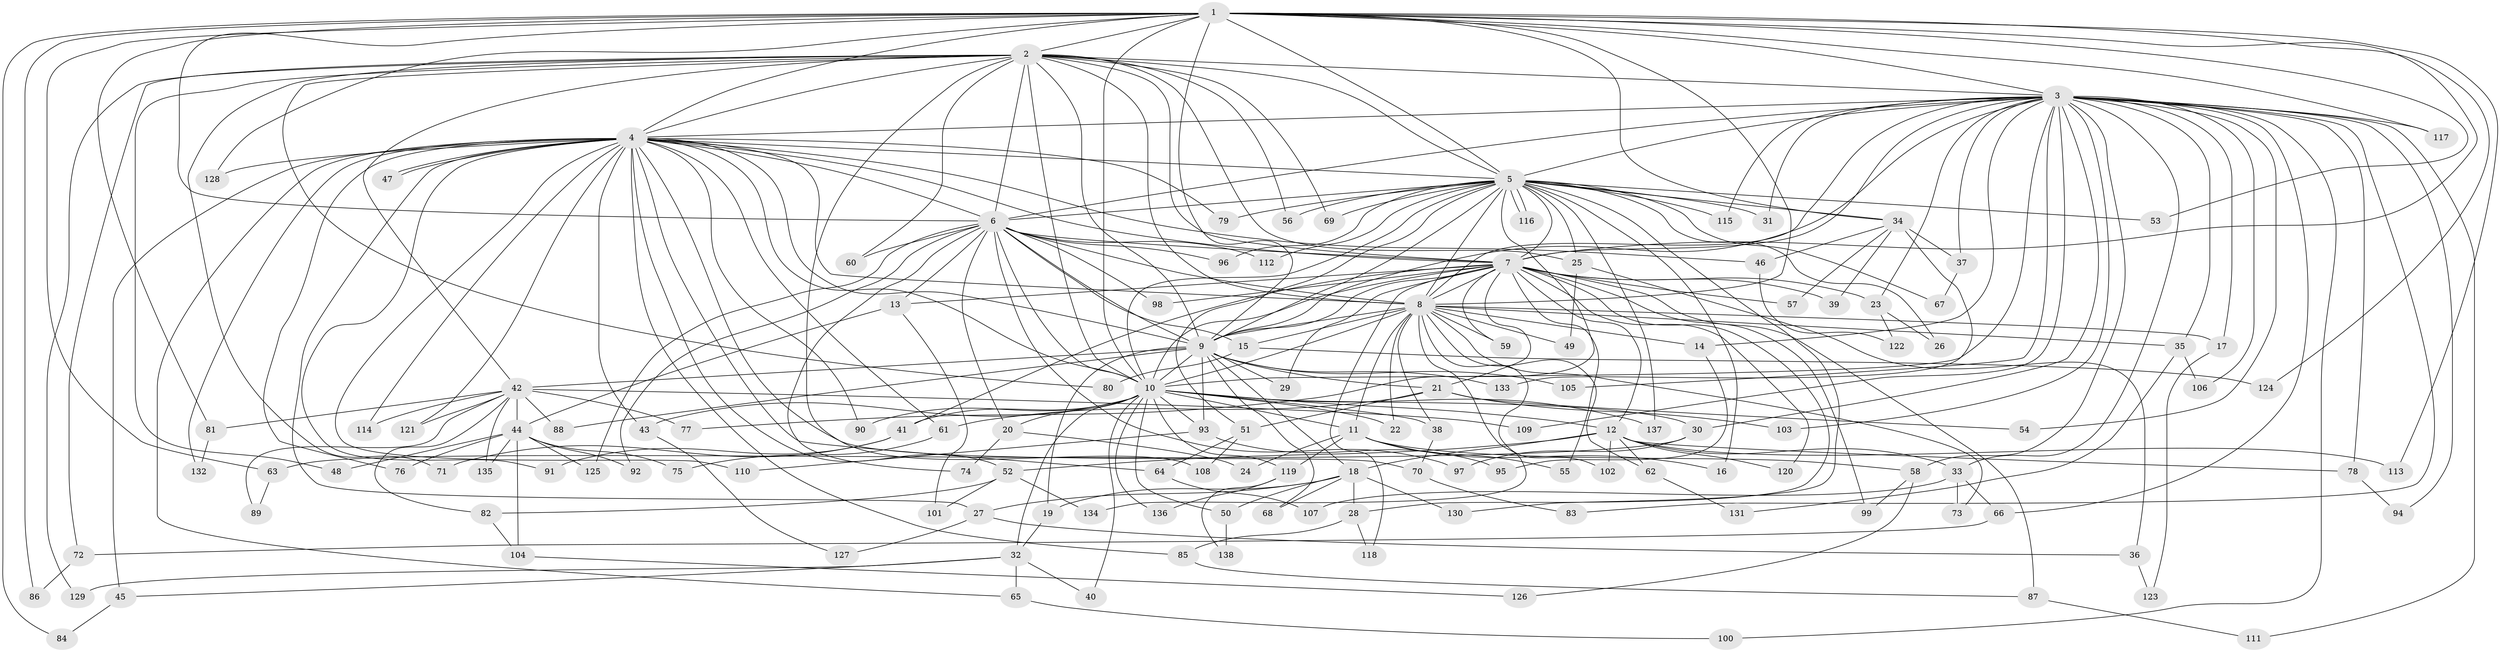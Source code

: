 // coarse degree distribution, {16: 0.024390243902439025, 33: 0.012195121951219513, 27: 0.012195121951219513, 19: 0.012195121951219513, 15: 0.012195121951219513, 21: 0.012195121951219513, 20: 0.024390243902439025, 7: 0.024390243902439025, 12: 0.012195121951219513, 4: 0.14634146341463414, 3: 0.1951219512195122, 2: 0.4634146341463415, 8: 0.012195121951219513, 6: 0.024390243902439025, 5: 0.012195121951219513}
// Generated by graph-tools (version 1.1) at 2025/17/03/04/25 18:17:37]
// undirected, 138 vertices, 301 edges
graph export_dot {
graph [start="1"]
  node [color=gray90,style=filled];
  1;
  2;
  3;
  4;
  5;
  6;
  7;
  8;
  9;
  10;
  11;
  12;
  13;
  14;
  15;
  16;
  17;
  18;
  19;
  20;
  21;
  22;
  23;
  24;
  25;
  26;
  27;
  28;
  29;
  30;
  31;
  32;
  33;
  34;
  35;
  36;
  37;
  38;
  39;
  40;
  41;
  42;
  43;
  44;
  45;
  46;
  47;
  48;
  49;
  50;
  51;
  52;
  53;
  54;
  55;
  56;
  57;
  58;
  59;
  60;
  61;
  62;
  63;
  64;
  65;
  66;
  67;
  68;
  69;
  70;
  71;
  72;
  73;
  74;
  75;
  76;
  77;
  78;
  79;
  80;
  81;
  82;
  83;
  84;
  85;
  86;
  87;
  88;
  89;
  90;
  91;
  92;
  93;
  94;
  95;
  96;
  97;
  98;
  99;
  100;
  101;
  102;
  103;
  104;
  105;
  106;
  107;
  108;
  109;
  110;
  111;
  112;
  113;
  114;
  115;
  116;
  117;
  118;
  119;
  120;
  121;
  122;
  123;
  124;
  125;
  126;
  127;
  128;
  129;
  130;
  131;
  132;
  133;
  134;
  135;
  136;
  137;
  138;
  1 -- 2;
  1 -- 3;
  1 -- 4;
  1 -- 5;
  1 -- 6;
  1 -- 7;
  1 -- 8;
  1 -- 9;
  1 -- 10;
  1 -- 34;
  1 -- 53;
  1 -- 63;
  1 -- 81;
  1 -- 84;
  1 -- 86;
  1 -- 113;
  1 -- 117;
  1 -- 124;
  1 -- 128;
  2 -- 3;
  2 -- 4;
  2 -- 5;
  2 -- 6;
  2 -- 7;
  2 -- 8;
  2 -- 9;
  2 -- 10;
  2 -- 25;
  2 -- 42;
  2 -- 48;
  2 -- 56;
  2 -- 60;
  2 -- 69;
  2 -- 71;
  2 -- 72;
  2 -- 80;
  2 -- 108;
  2 -- 129;
  3 -- 4;
  3 -- 5;
  3 -- 6;
  3 -- 7;
  3 -- 8;
  3 -- 9;
  3 -- 10;
  3 -- 14;
  3 -- 17;
  3 -- 23;
  3 -- 30;
  3 -- 31;
  3 -- 33;
  3 -- 35;
  3 -- 37;
  3 -- 54;
  3 -- 58;
  3 -- 66;
  3 -- 78;
  3 -- 83;
  3 -- 94;
  3 -- 100;
  3 -- 103;
  3 -- 105;
  3 -- 106;
  3 -- 109;
  3 -- 111;
  3 -- 115;
  3 -- 117;
  4 -- 5;
  4 -- 6;
  4 -- 7;
  4 -- 8;
  4 -- 9;
  4 -- 10;
  4 -- 27;
  4 -- 43;
  4 -- 45;
  4 -- 46;
  4 -- 47;
  4 -- 47;
  4 -- 52;
  4 -- 61;
  4 -- 64;
  4 -- 65;
  4 -- 70;
  4 -- 76;
  4 -- 79;
  4 -- 85;
  4 -- 90;
  4 -- 91;
  4 -- 110;
  4 -- 114;
  4 -- 121;
  4 -- 128;
  4 -- 132;
  5 -- 6;
  5 -- 7;
  5 -- 8;
  5 -- 9;
  5 -- 10;
  5 -- 16;
  5 -- 25;
  5 -- 26;
  5 -- 31;
  5 -- 34;
  5 -- 51;
  5 -- 53;
  5 -- 56;
  5 -- 67;
  5 -- 69;
  5 -- 77;
  5 -- 79;
  5 -- 96;
  5 -- 112;
  5 -- 115;
  5 -- 116;
  5 -- 116;
  5 -- 130;
  5 -- 137;
  6 -- 7;
  6 -- 8;
  6 -- 9;
  6 -- 10;
  6 -- 13;
  6 -- 15;
  6 -- 20;
  6 -- 60;
  6 -- 74;
  6 -- 92;
  6 -- 96;
  6 -- 97;
  6 -- 98;
  6 -- 112;
  6 -- 125;
  7 -- 8;
  7 -- 9;
  7 -- 10;
  7 -- 12;
  7 -- 13;
  7 -- 21;
  7 -- 23;
  7 -- 28;
  7 -- 29;
  7 -- 39;
  7 -- 41;
  7 -- 55;
  7 -- 57;
  7 -- 59;
  7 -- 87;
  7 -- 98;
  7 -- 99;
  7 -- 118;
  7 -- 120;
  8 -- 9;
  8 -- 10;
  8 -- 11;
  8 -- 14;
  8 -- 15;
  8 -- 17;
  8 -- 22;
  8 -- 35;
  8 -- 38;
  8 -- 49;
  8 -- 59;
  8 -- 62;
  8 -- 73;
  8 -- 102;
  8 -- 134;
  9 -- 10;
  9 -- 18;
  9 -- 19;
  9 -- 21;
  9 -- 29;
  9 -- 42;
  9 -- 68;
  9 -- 88;
  9 -- 93;
  9 -- 105;
  9 -- 133;
  10 -- 11;
  10 -- 12;
  10 -- 20;
  10 -- 22;
  10 -- 30;
  10 -- 32;
  10 -- 38;
  10 -- 40;
  10 -- 41;
  10 -- 43;
  10 -- 50;
  10 -- 90;
  10 -- 93;
  10 -- 119;
  10 -- 136;
  10 -- 137;
  11 -- 16;
  11 -- 24;
  11 -- 55;
  11 -- 58;
  11 -- 119;
  12 -- 18;
  12 -- 33;
  12 -- 52;
  12 -- 62;
  12 -- 78;
  12 -- 102;
  12 -- 113;
  12 -- 120;
  13 -- 44;
  13 -- 101;
  14 -- 95;
  15 -- 80;
  15 -- 124;
  17 -- 123;
  18 -- 19;
  18 -- 27;
  18 -- 28;
  18 -- 50;
  18 -- 68;
  18 -- 130;
  19 -- 32;
  20 -- 24;
  20 -- 74;
  21 -- 51;
  21 -- 54;
  21 -- 61;
  21 -- 103;
  23 -- 26;
  23 -- 122;
  25 -- 36;
  25 -- 49;
  27 -- 36;
  27 -- 127;
  28 -- 85;
  28 -- 118;
  30 -- 63;
  30 -- 97;
  32 -- 40;
  32 -- 45;
  32 -- 65;
  32 -- 129;
  33 -- 66;
  33 -- 73;
  33 -- 107;
  34 -- 37;
  34 -- 39;
  34 -- 46;
  34 -- 57;
  34 -- 133;
  35 -- 106;
  35 -- 131;
  36 -- 123;
  37 -- 67;
  38 -- 70;
  41 -- 71;
  41 -- 91;
  42 -- 44;
  42 -- 77;
  42 -- 81;
  42 -- 82;
  42 -- 88;
  42 -- 89;
  42 -- 109;
  42 -- 114;
  42 -- 121;
  42 -- 135;
  43 -- 127;
  44 -- 48;
  44 -- 75;
  44 -- 76;
  44 -- 92;
  44 -- 104;
  44 -- 125;
  44 -- 135;
  45 -- 84;
  46 -- 122;
  50 -- 138;
  51 -- 64;
  51 -- 108;
  52 -- 82;
  52 -- 101;
  52 -- 134;
  58 -- 99;
  58 -- 126;
  61 -- 75;
  62 -- 131;
  63 -- 89;
  64 -- 107;
  65 -- 100;
  66 -- 72;
  70 -- 83;
  72 -- 86;
  78 -- 94;
  81 -- 132;
  82 -- 104;
  85 -- 87;
  87 -- 111;
  93 -- 95;
  93 -- 110;
  104 -- 126;
  119 -- 136;
  119 -- 138;
}

